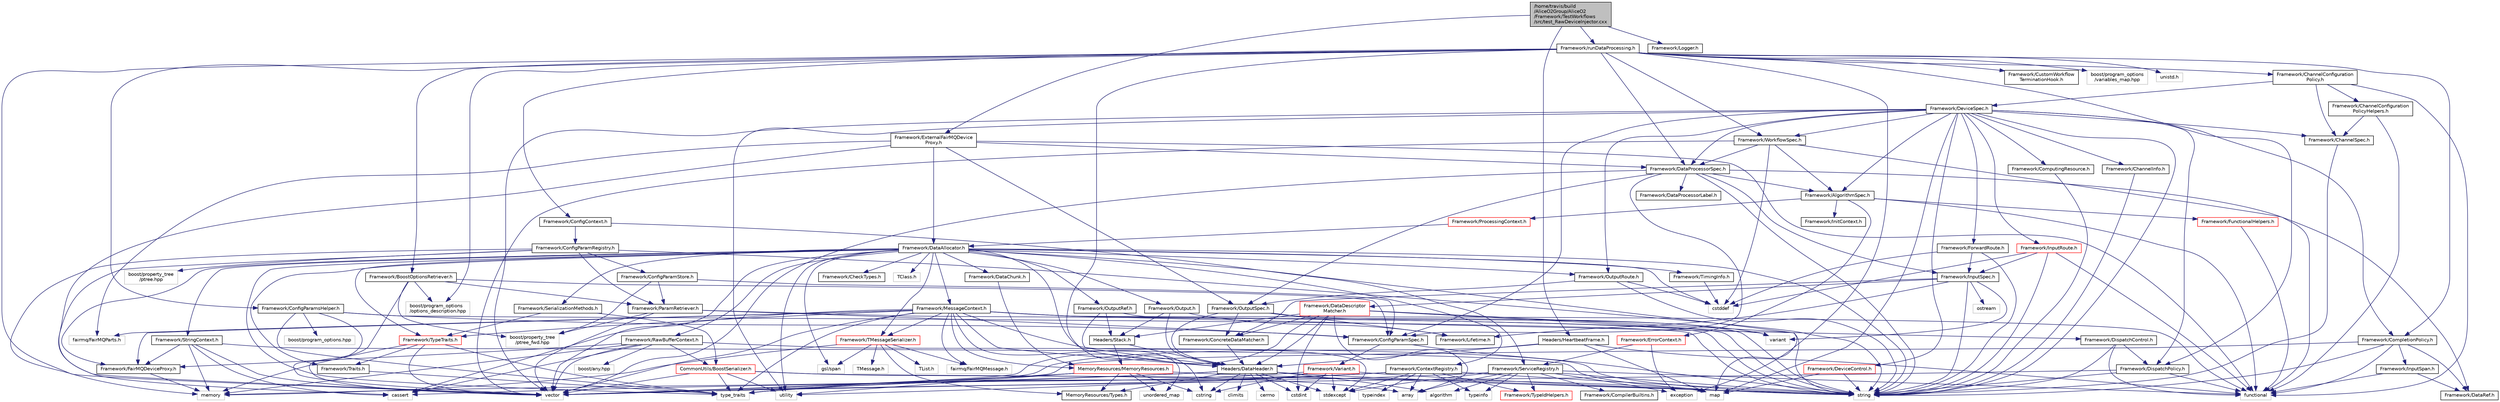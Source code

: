 digraph "/home/travis/build/AliceO2Group/AliceO2/Framework/TestWorkflows/src/test_RawDeviceInjector.cxx"
{
 // INTERACTIVE_SVG=YES
  bgcolor="transparent";
  edge [fontname="Helvetica",fontsize="10",labelfontname="Helvetica",labelfontsize="10"];
  node [fontname="Helvetica",fontsize="10",shape=record];
  Node0 [label="/home/travis/build\l/AliceO2Group/AliceO2\l/Framework/TestWorkflows\l/src/test_RawDeviceInjector.cxx",height=0.2,width=0.4,color="black", fillcolor="grey75", style="filled", fontcolor="black"];
  Node0 -> Node1 [color="midnightblue",fontsize="10",style="solid",fontname="Helvetica"];
  Node1 [label="Framework/runDataProcessing.h",height=0.2,width=0.4,color="black",URL="$db/dd0/runDataProcessing_8h.html"];
  Node1 -> Node2 [color="midnightblue",fontsize="10",style="solid",fontname="Helvetica"];
  Node2 [label="Framework/ChannelConfiguration\lPolicy.h",height=0.2,width=0.4,color="black",URL="$dd/d0f/ChannelConfigurationPolicy_8h.html"];
  Node2 -> Node3 [color="midnightblue",fontsize="10",style="solid",fontname="Helvetica"];
  Node3 [label="Framework/ChannelConfiguration\lPolicyHelpers.h",height=0.2,width=0.4,color="black",URL="$d6/d05/ChannelConfigurationPolicyHelpers_8h.html"];
  Node3 -> Node4 [color="midnightblue",fontsize="10",style="solid",fontname="Helvetica"];
  Node4 [label="Framework/ChannelSpec.h",height=0.2,width=0.4,color="black",URL="$d6/d72/ChannelSpec_8h.html"];
  Node4 -> Node5 [color="midnightblue",fontsize="10",style="solid",fontname="Helvetica"];
  Node5 [label="string",height=0.2,width=0.4,color="grey75"];
  Node3 -> Node6 [color="midnightblue",fontsize="10",style="solid",fontname="Helvetica"];
  Node6 [label="functional",height=0.2,width=0.4,color="grey75"];
  Node2 -> Node4 [color="midnightblue",fontsize="10",style="solid",fontname="Helvetica"];
  Node2 -> Node7 [color="midnightblue",fontsize="10",style="solid",fontname="Helvetica"];
  Node7 [label="Framework/DeviceSpec.h",height=0.2,width=0.4,color="black",URL="$df/de8/DeviceSpec_8h.html"];
  Node7 -> Node8 [color="midnightblue",fontsize="10",style="solid",fontname="Helvetica"];
  Node8 [label="Framework/WorkflowSpec.h",height=0.2,width=0.4,color="black",URL="$df/da1/WorkflowSpec_8h.html"];
  Node8 -> Node9 [color="midnightblue",fontsize="10",style="solid",fontname="Helvetica"];
  Node9 [label="Framework/DataProcessorSpec.h",height=0.2,width=0.4,color="black",URL="$d0/df4/DataProcessorSpec_8h.html"];
  Node9 -> Node10 [color="midnightblue",fontsize="10",style="solid",fontname="Helvetica"];
  Node10 [label="Framework/AlgorithmSpec.h",height=0.2,width=0.4,color="black",URL="$d0/d14/AlgorithmSpec_8h.html"];
  Node10 -> Node11 [color="midnightblue",fontsize="10",style="solid",fontname="Helvetica"];
  Node11 [label="Framework/ProcessingContext.h",height=0.2,width=0.4,color="red",URL="$de/d6a/ProcessingContext_8h.html"];
  Node11 -> Node94 [color="midnightblue",fontsize="10",style="solid",fontname="Helvetica"];
  Node94 [label="Framework/DataAllocator.h",height=0.2,width=0.4,color="black",URL="$d1/d28/DataAllocator_8h.html"];
  Node94 -> Node95 [color="midnightblue",fontsize="10",style="solid",fontname="Helvetica"];
  Node95 [label="Framework/ContextRegistry.h",height=0.2,width=0.4,color="black",URL="$df/d2f/ContextRegistry_8h.html"];
  Node95 -> Node96 [color="midnightblue",fontsize="10",style="solid",fontname="Helvetica"];
  Node96 [label="Framework/TypeIdHelpers.h",height=0.2,width=0.4,color="red",URL="$d2/d9a/TypeIdHelpers_8h.html"];
  Node95 -> Node99 [color="midnightblue",fontsize="10",style="solid",fontname="Helvetica"];
  Node99 [label="typeinfo",height=0.2,width=0.4,color="grey75"];
  Node95 -> Node100 [color="midnightblue",fontsize="10",style="solid",fontname="Helvetica"];
  Node100 [label="typeindex",height=0.2,width=0.4,color="grey75"];
  Node95 -> Node30 [color="midnightblue",fontsize="10",style="solid",fontname="Helvetica"];
  Node30 [label="type_traits",height=0.2,width=0.4,color="grey75"];
  Node95 -> Node5 [color="midnightblue",fontsize="10",style="solid",fontname="Helvetica"];
  Node95 -> Node57 [color="midnightblue",fontsize="10",style="solid",fontname="Helvetica"];
  Node57 [label="stdexcept",height=0.2,width=0.4,color="grey75"];
  Node95 -> Node31 [color="midnightblue",fontsize="10",style="solid",fontname="Helvetica"];
  Node31 [label="vector",height=0.2,width=0.4,color="grey75"];
  Node95 -> Node37 [color="midnightblue",fontsize="10",style="solid",fontname="Helvetica"];
  Node37 [label="utility",height=0.2,width=0.4,color="grey75"];
  Node95 -> Node38 [color="midnightblue",fontsize="10",style="solid",fontname="Helvetica"];
  Node38 [label="array",height=0.2,width=0.4,color="grey75"];
  Node94 -> Node101 [color="midnightblue",fontsize="10",style="solid",fontname="Helvetica"];
  Node101 [label="Framework/MessageContext.h",height=0.2,width=0.4,color="black",URL="$dc/dc4/MessageContext_8h.html"];
  Node101 -> Node102 [color="midnightblue",fontsize="10",style="solid",fontname="Helvetica"];
  Node102 [label="Framework/DispatchControl.h",height=0.2,width=0.4,color="black",URL="$dd/dda/DispatchControl_8h.html"];
  Node102 -> Node103 [color="midnightblue",fontsize="10",style="solid",fontname="Helvetica"];
  Node103 [label="Framework/DispatchPolicy.h",height=0.2,width=0.4,color="black",URL="$da/de6/DispatchPolicy_8h.html"];
  Node103 -> Node6 [color="midnightblue",fontsize="10",style="solid",fontname="Helvetica"];
  Node103 -> Node5 [color="midnightblue",fontsize="10",style="solid",fontname="Helvetica"];
  Node103 -> Node31 [color="midnightblue",fontsize="10",style="solid",fontname="Helvetica"];
  Node102 -> Node6 [color="midnightblue",fontsize="10",style="solid",fontname="Helvetica"];
  Node102 -> Node5 [color="midnightblue",fontsize="10",style="solid",fontname="Helvetica"];
  Node101 -> Node104 [color="midnightblue",fontsize="10",style="solid",fontname="Helvetica"];
  Node104 [label="Framework/FairMQDeviceProxy.h",height=0.2,width=0.4,color="black",URL="$d8/d71/FairMQDeviceProxy_8h.html"];
  Node104 -> Node24 [color="midnightblue",fontsize="10",style="solid",fontname="Helvetica"];
  Node24 [label="memory",height=0.2,width=0.4,color="grey75"];
  Node101 -> Node16 [color="midnightblue",fontsize="10",style="solid",fontname="Helvetica"];
  Node16 [label="Framework/TMessageSerializer.h",height=0.2,width=0.4,color="red",URL="$d8/d3c/TMessageSerializer_8h.html"];
  Node16 -> Node17 [color="midnightblue",fontsize="10",style="solid",fontname="Helvetica"];
  Node17 [label="fairmq/FairMQMessage.h",height=0.2,width=0.4,color="grey75"];
  Node16 -> Node18 [color="midnightblue",fontsize="10",style="solid",fontname="Helvetica"];
  Node18 [label="TList.h",height=0.2,width=0.4,color="grey75"];
  Node16 -> Node19 [color="midnightblue",fontsize="10",style="solid",fontname="Helvetica"];
  Node19 [label="TMessage.h",height=0.2,width=0.4,color="grey75"];
  Node16 -> Node23 [color="midnightblue",fontsize="10",style="solid",fontname="Helvetica"];
  Node23 [label="gsl/span",height=0.2,width=0.4,color="grey75"];
  Node16 -> Node24 [color="midnightblue",fontsize="10",style="solid",fontname="Helvetica"];
  Node16 -> Node26 [color="midnightblue",fontsize="10",style="solid",fontname="Helvetica"];
  Node26 [label="MemoryResources/Types.h",height=0.2,width=0.4,color="black",URL="$d7/df8/Types_8h.html"];
  Node101 -> Node29 [color="midnightblue",fontsize="10",style="solid",fontname="Helvetica"];
  Node29 [label="Framework/TypeTraits.h",height=0.2,width=0.4,color="red",URL="$d0/d95/TypeTraits_8h.html"];
  Node29 -> Node30 [color="midnightblue",fontsize="10",style="solid",fontname="Helvetica"];
  Node29 -> Node31 [color="midnightblue",fontsize="10",style="solid",fontname="Helvetica"];
  Node29 -> Node24 [color="midnightblue",fontsize="10",style="solid",fontname="Helvetica"];
  Node29 -> Node32 [color="midnightblue",fontsize="10",style="solid",fontname="Helvetica"];
  Node32 [label="Framework/Traits.h",height=0.2,width=0.4,color="black",URL="$db/d31/Traits_8h.html"];
  Node32 -> Node30 [color="midnightblue",fontsize="10",style="solid",fontname="Helvetica"];
  Node101 -> Node52 [color="midnightblue",fontsize="10",style="solid",fontname="Helvetica"];
  Node52 [label="Headers/DataHeader.h",height=0.2,width=0.4,color="black",URL="$dc/dcd/DataHeader_8h.html"];
  Node52 -> Node53 [color="midnightblue",fontsize="10",style="solid",fontname="Helvetica"];
  Node53 [label="cstdint",height=0.2,width=0.4,color="grey75"];
  Node52 -> Node24 [color="midnightblue",fontsize="10",style="solid",fontname="Helvetica"];
  Node52 -> Node54 [color="midnightblue",fontsize="10",style="solid",fontname="Helvetica"];
  Node54 [label="cassert",height=0.2,width=0.4,color="grey75"];
  Node52 -> Node55 [color="midnightblue",fontsize="10",style="solid",fontname="Helvetica"];
  Node55 [label="cstring",height=0.2,width=0.4,color="grey75"];
  Node52 -> Node56 [color="midnightblue",fontsize="10",style="solid",fontname="Helvetica"];
  Node56 [label="algorithm",height=0.2,width=0.4,color="grey75"];
  Node52 -> Node57 [color="midnightblue",fontsize="10",style="solid",fontname="Helvetica"];
  Node52 -> Node5 [color="midnightblue",fontsize="10",style="solid",fontname="Helvetica"];
  Node52 -> Node58 [color="midnightblue",fontsize="10",style="solid",fontname="Helvetica"];
  Node58 [label="climits",height=0.2,width=0.4,color="grey75"];
  Node52 -> Node26 [color="midnightblue",fontsize="10",style="solid",fontname="Helvetica"];
  Node52 -> Node59 [color="midnightblue",fontsize="10",style="solid",fontname="Helvetica"];
  Node59 [label="cerrno",height=0.2,width=0.4,color="grey75"];
  Node101 -> Node69 [color="midnightblue",fontsize="10",style="solid",fontname="Helvetica"];
  Node69 [label="MemoryResources/MemoryResources.h",height=0.2,width=0.4,color="red",URL="$dc/d03/MemoryResources_8h.html"];
  Node69 -> Node55 [color="midnightblue",fontsize="10",style="solid",fontname="Helvetica"];
  Node69 -> Node5 [color="midnightblue",fontsize="10",style="solid",fontname="Helvetica"];
  Node69 -> Node30 [color="midnightblue",fontsize="10",style="solid",fontname="Helvetica"];
  Node69 -> Node37 [color="midnightblue",fontsize="10",style="solid",fontname="Helvetica"];
  Node69 -> Node31 [color="midnightblue",fontsize="10",style="solid",fontname="Helvetica"];
  Node69 -> Node74 [color="midnightblue",fontsize="10",style="solid",fontname="Helvetica"];
  Node74 [label="unordered_map",height=0.2,width=0.4,color="grey75"];
  Node69 -> Node26 [color="midnightblue",fontsize="10",style="solid",fontname="Helvetica"];
  Node101 -> Node17 [color="midnightblue",fontsize="10",style="solid",fontname="Helvetica"];
  Node101 -> Node105 [color="midnightblue",fontsize="10",style="solid",fontname="Helvetica"];
  Node105 [label="fairmq/FairMQParts.h",height=0.2,width=0.4,color="grey75"];
  Node101 -> Node54 [color="midnightblue",fontsize="10",style="solid",fontname="Helvetica"];
  Node101 -> Node6 [color="midnightblue",fontsize="10",style="solid",fontname="Helvetica"];
  Node101 -> Node57 [color="midnightblue",fontsize="10",style="solid",fontname="Helvetica"];
  Node101 -> Node5 [color="midnightblue",fontsize="10",style="solid",fontname="Helvetica"];
  Node101 -> Node30 [color="midnightblue",fontsize="10",style="solid",fontname="Helvetica"];
  Node101 -> Node74 [color="midnightblue",fontsize="10",style="solid",fontname="Helvetica"];
  Node101 -> Node31 [color="midnightblue",fontsize="10",style="solid",fontname="Helvetica"];
  Node94 -> Node106 [color="midnightblue",fontsize="10",style="solid",fontname="Helvetica"];
  Node106 [label="Framework/StringContext.h",height=0.2,width=0.4,color="black",URL="$dd/df6/StringContext_8h.html"];
  Node106 -> Node104 [color="midnightblue",fontsize="10",style="solid",fontname="Helvetica"];
  Node106 -> Node31 [color="midnightblue",fontsize="10",style="solid",fontname="Helvetica"];
  Node106 -> Node54 [color="midnightblue",fontsize="10",style="solid",fontname="Helvetica"];
  Node106 -> Node5 [color="midnightblue",fontsize="10",style="solid",fontname="Helvetica"];
  Node106 -> Node24 [color="midnightblue",fontsize="10",style="solid",fontname="Helvetica"];
  Node94 -> Node107 [color="midnightblue",fontsize="10",style="solid",fontname="Helvetica"];
  Node107 [label="Framework/RawBufferContext.h",height=0.2,width=0.4,color="black",URL="$d8/d25/RawBufferContext_8h.html",tooltip=" "];
  Node107 -> Node104 [color="midnightblue",fontsize="10",style="solid",fontname="Helvetica"];
  Node107 -> Node36 [color="midnightblue",fontsize="10",style="solid",fontname="Helvetica"];
  Node36 [label="CommonUtils/BoostSerializer.h",height=0.2,width=0.4,color="red",URL="$d7/d91/BoostSerializer_8h.html",tooltip="Templatised boost serializer/deserializer for containers and base types. "];
  Node36 -> Node37 [color="midnightblue",fontsize="10",style="solid",fontname="Helvetica"];
  Node36 -> Node30 [color="midnightblue",fontsize="10",style="solid",fontname="Helvetica"];
  Node36 -> Node38 [color="midnightblue",fontsize="10",style="solid",fontname="Helvetica"];
  Node36 -> Node31 [color="midnightblue",fontsize="10",style="solid",fontname="Helvetica"];
  Node36 -> Node40 [color="midnightblue",fontsize="10",style="solid",fontname="Helvetica"];
  Node40 [label="map",height=0.2,width=0.4,color="grey75"];
  Node107 -> Node31 [color="midnightblue",fontsize="10",style="solid",fontname="Helvetica"];
  Node107 -> Node54 [color="midnightblue",fontsize="10",style="solid",fontname="Helvetica"];
  Node107 -> Node5 [color="midnightblue",fontsize="10",style="solid",fontname="Helvetica"];
  Node107 -> Node24 [color="midnightblue",fontsize="10",style="solid",fontname="Helvetica"];
  Node107 -> Node108 [color="midnightblue",fontsize="10",style="solid",fontname="Helvetica"];
  Node108 [label="boost/any.hpp",height=0.2,width=0.4,color="grey75"];
  Node94 -> Node82 [color="midnightblue",fontsize="10",style="solid",fontname="Helvetica"];
  Node82 [label="Framework/Output.h",height=0.2,width=0.4,color="black",URL="$d3/ddf/Output_8h.html"];
  Node82 -> Node52 [color="midnightblue",fontsize="10",style="solid",fontname="Helvetica"];
  Node82 -> Node60 [color="midnightblue",fontsize="10",style="solid",fontname="Helvetica"];
  Node60 [label="Framework/Lifetime.h",height=0.2,width=0.4,color="black",URL="$dc/dca/Lifetime_8h.html"];
  Node82 -> Node68 [color="midnightblue",fontsize="10",style="solid",fontname="Helvetica"];
  Node68 [label="Headers/Stack.h",height=0.2,width=0.4,color="black",URL="$d4/d00/Headers_2include_2Headers_2Stack_8h.html"];
  Node68 -> Node69 [color="midnightblue",fontsize="10",style="solid",fontname="Helvetica"];
  Node68 -> Node52 [color="midnightblue",fontsize="10",style="solid",fontname="Helvetica"];
  Node94 -> Node109 [color="midnightblue",fontsize="10",style="solid",fontname="Helvetica"];
  Node109 [label="Framework/OutputRef.h",height=0.2,width=0.4,color="black",URL="$d6/d5a/OutputRef_8h.html"];
  Node109 -> Node52 [color="midnightblue",fontsize="10",style="solid",fontname="Helvetica"];
  Node109 -> Node68 [color="midnightblue",fontsize="10",style="solid",fontname="Helvetica"];
  Node109 -> Node5 [color="midnightblue",fontsize="10",style="solid",fontname="Helvetica"];
  Node94 -> Node110 [color="midnightblue",fontsize="10",style="solid",fontname="Helvetica"];
  Node110 [label="Framework/OutputRoute.h",height=0.2,width=0.4,color="black",URL="$d6/df4/OutputRoute_8h.html"];
  Node110 -> Node51 [color="midnightblue",fontsize="10",style="solid",fontname="Helvetica"];
  Node51 [label="Framework/OutputSpec.h",height=0.2,width=0.4,color="black",URL="$db/d2d/OutputSpec_8h.html"];
  Node51 -> Node52 [color="midnightblue",fontsize="10",style="solid",fontname="Helvetica"];
  Node51 -> Node60 [color="midnightblue",fontsize="10",style="solid",fontname="Helvetica"];
  Node51 -> Node61 [color="midnightblue",fontsize="10",style="solid",fontname="Helvetica"];
  Node61 [label="Framework/ConcreteDataMatcher.h",height=0.2,width=0.4,color="black",URL="$d0/d1b/ConcreteDataMatcher_8h.html"];
  Node61 -> Node52 [color="midnightblue",fontsize="10",style="solid",fontname="Helvetica"];
  Node51 -> Node62 [color="midnightblue",fontsize="10",style="solid",fontname="Helvetica"];
  Node62 [label="variant",height=0.2,width=0.4,color="grey75"];
  Node110 -> Node89 [color="midnightblue",fontsize="10",style="solid",fontname="Helvetica"];
  Node89 [label="cstddef",height=0.2,width=0.4,color="grey75"];
  Node110 -> Node5 [color="midnightblue",fontsize="10",style="solid",fontname="Helvetica"];
  Node94 -> Node111 [color="midnightblue",fontsize="10",style="solid",fontname="Helvetica"];
  Node111 [label="Framework/DataChunk.h",height=0.2,width=0.4,color="black",URL="$d7/d31/DataChunk_8h.html"];
  Node111 -> Node69 [color="midnightblue",fontsize="10",style="solid",fontname="Helvetica"];
  Node94 -> Node104 [color="midnightblue",fontsize="10",style="solid",fontname="Helvetica"];
  Node94 -> Node112 [color="midnightblue",fontsize="10",style="solid",fontname="Helvetica"];
  Node112 [label="Framework/TimingInfo.h",height=0.2,width=0.4,color="black",URL="$da/d2b/TimingInfo_8h.html"];
  Node112 -> Node89 [color="midnightblue",fontsize="10",style="solid",fontname="Helvetica"];
  Node94 -> Node16 [color="midnightblue",fontsize="10",style="solid",fontname="Helvetica"];
  Node94 -> Node29 [color="midnightblue",fontsize="10",style="solid",fontname="Helvetica"];
  Node94 -> Node32 [color="midnightblue",fontsize="10",style="solid",fontname="Helvetica"];
  Node94 -> Node28 [color="midnightblue",fontsize="10",style="solid",fontname="Helvetica"];
  Node28 [label="Framework/SerializationMethods.h",height=0.2,width=0.4,color="black",URL="$d1/d53/SerializationMethods_8h.html",tooltip="Type wrappers for enfording a specific serialization method. "];
  Node28 -> Node29 [color="midnightblue",fontsize="10",style="solid",fontname="Helvetica"];
  Node28 -> Node36 [color="midnightblue",fontsize="10",style="solid",fontname="Helvetica"];
  Node94 -> Node84 [color="midnightblue",fontsize="10",style="solid",fontname="Helvetica"];
  Node84 [label="Framework/CheckTypes.h",height=0.2,width=0.4,color="black",URL="$d1/d00/CheckTypes_8h.html"];
  Node94 -> Node52 [color="midnightblue",fontsize="10",style="solid",fontname="Helvetica"];
  Node94 -> Node27 [color="midnightblue",fontsize="10",style="solid",fontname="Helvetica"];
  Node27 [label="TClass.h",height=0.2,width=0.4,color="grey75"];
  Node94 -> Node23 [color="midnightblue",fontsize="10",style="solid",fontname="Helvetica"];
  Node94 -> Node31 [color="midnightblue",fontsize="10",style="solid",fontname="Helvetica"];
  Node94 -> Node40 [color="midnightblue",fontsize="10",style="solid",fontname="Helvetica"];
  Node94 -> Node5 [color="midnightblue",fontsize="10",style="solid",fontname="Helvetica"];
  Node94 -> Node37 [color="midnightblue",fontsize="10",style="solid",fontname="Helvetica"];
  Node94 -> Node30 [color="midnightblue",fontsize="10",style="solid",fontname="Helvetica"];
  Node94 -> Node89 [color="midnightblue",fontsize="10",style="solid",fontname="Helvetica"];
  Node10 -> Node113 [color="midnightblue",fontsize="10",style="solid",fontname="Helvetica"];
  Node113 [label="Framework/ErrorContext.h",height=0.2,width=0.4,color="red",URL="$d7/dad/ErrorContext_8h.html"];
  Node113 -> Node114 [color="midnightblue",fontsize="10",style="solid",fontname="Helvetica"];
  Node114 [label="Framework/ServiceRegistry.h",height=0.2,width=0.4,color="black",URL="$d8/d17/ServiceRegistry_8h.html"];
  Node114 -> Node115 [color="midnightblue",fontsize="10",style="solid",fontname="Helvetica"];
  Node115 [label="Framework/CompilerBuiltins.h",height=0.2,width=0.4,color="black",URL="$d9/de8/CompilerBuiltins_8h.html"];
  Node114 -> Node96 [color="midnightblue",fontsize="10",style="solid",fontname="Helvetica"];
  Node114 -> Node56 [color="midnightblue",fontsize="10",style="solid",fontname="Helvetica"];
  Node114 -> Node38 [color="midnightblue",fontsize="10",style="solid",fontname="Helvetica"];
  Node114 -> Node93 [color="midnightblue",fontsize="10",style="solid",fontname="Helvetica"];
  Node93 [label="exception",height=0.2,width=0.4,color="grey75"];
  Node114 -> Node6 [color="midnightblue",fontsize="10",style="solid",fontname="Helvetica"];
  Node114 -> Node5 [color="midnightblue",fontsize="10",style="solid",fontname="Helvetica"];
  Node114 -> Node30 [color="midnightblue",fontsize="10",style="solid",fontname="Helvetica"];
  Node114 -> Node99 [color="midnightblue",fontsize="10",style="solid",fontname="Helvetica"];
  Node114 -> Node57 [color="midnightblue",fontsize="10",style="solid",fontname="Helvetica"];
  Node113 -> Node93 [color="midnightblue",fontsize="10",style="solid",fontname="Helvetica"];
  Node10 -> Node116 [color="midnightblue",fontsize="10",style="solid",fontname="Helvetica"];
  Node116 [label="Framework/InitContext.h",height=0.2,width=0.4,color="black",URL="$d4/d2b/InitContext_8h.html"];
  Node10 -> Node117 [color="midnightblue",fontsize="10",style="solid",fontname="Helvetica"];
  Node117 [label="Framework/FunctionalHelpers.h",height=0.2,width=0.4,color="red",URL="$de/d9b/FunctionalHelpers_8h.html"];
  Node117 -> Node6 [color="midnightblue",fontsize="10",style="solid",fontname="Helvetica"];
  Node10 -> Node6 [color="midnightblue",fontsize="10",style="solid",fontname="Helvetica"];
  Node9 -> Node119 [color="midnightblue",fontsize="10",style="solid",fontname="Helvetica"];
  Node119 [label="Framework/ConfigParamSpec.h",height=0.2,width=0.4,color="black",URL="$d0/d1c/ConfigParamSpec_8h.html"];
  Node119 -> Node120 [color="midnightblue",fontsize="10",style="solid",fontname="Helvetica"];
  Node120 [label="Framework/Variant.h",height=0.2,width=0.4,color="red",URL="$de/d56/Variant_8h.html"];
  Node120 -> Node30 [color="midnightblue",fontsize="10",style="solid",fontname="Helvetica"];
  Node120 -> Node55 [color="midnightblue",fontsize="10",style="solid",fontname="Helvetica"];
  Node120 -> Node53 [color="midnightblue",fontsize="10",style="solid",fontname="Helvetica"];
  Node120 -> Node57 [color="midnightblue",fontsize="10",style="solid",fontname="Helvetica"];
  Node120 -> Node5 [color="midnightblue",fontsize="10",style="solid",fontname="Helvetica"];
  Node119 -> Node5 [color="midnightblue",fontsize="10",style="solid",fontname="Helvetica"];
  Node9 -> Node123 [color="midnightblue",fontsize="10",style="solid",fontname="Helvetica"];
  Node123 [label="Framework/DataProcessorLabel.h",height=0.2,width=0.4,color="black",URL="$d1/df2/DataProcessorLabel_8h.html"];
  Node9 -> Node13 [color="midnightblue",fontsize="10",style="solid",fontname="Helvetica"];
  Node13 [label="Framework/DataRef.h",height=0.2,width=0.4,color="black",URL="$d5/dfb/DataRef_8h.html"];
  Node9 -> Node63 [color="midnightblue",fontsize="10",style="solid",fontname="Helvetica"];
  Node63 [label="Framework/InputSpec.h",height=0.2,width=0.4,color="black",URL="$d5/d3f/InputSpec_8h.html"];
  Node63 -> Node60 [color="midnightblue",fontsize="10",style="solid",fontname="Helvetica"];
  Node63 -> Node61 [color="midnightblue",fontsize="10",style="solid",fontname="Helvetica"];
  Node63 -> Node64 [color="midnightblue",fontsize="10",style="solid",fontname="Helvetica"];
  Node64 [label="Framework/DataDescriptor\lMatcher.h",height=0.2,width=0.4,color="red",URL="$d3/da3/DataDescriptorMatcher_8h.html"];
  Node64 -> Node61 [color="midnightblue",fontsize="10",style="solid",fontname="Helvetica"];
  Node64 -> Node52 [color="midnightblue",fontsize="10",style="solid",fontname="Helvetica"];
  Node64 -> Node68 [color="midnightblue",fontsize="10",style="solid",fontname="Helvetica"];
  Node64 -> Node38 [color="midnightblue",fontsize="10",style="solid",fontname="Helvetica"];
  Node64 -> Node53 [color="midnightblue",fontsize="10",style="solid",fontname="Helvetica"];
  Node64 -> Node5 [color="midnightblue",fontsize="10",style="solid",fontname="Helvetica"];
  Node64 -> Node62 [color="midnightblue",fontsize="10",style="solid",fontname="Helvetica"];
  Node64 -> Node31 [color="midnightblue",fontsize="10",style="solid",fontname="Helvetica"];
  Node63 -> Node5 [color="midnightblue",fontsize="10",style="solid",fontname="Helvetica"];
  Node63 -> Node81 [color="midnightblue",fontsize="10",style="solid",fontname="Helvetica"];
  Node81 [label="ostream",height=0.2,width=0.4,color="grey75"];
  Node63 -> Node62 [color="midnightblue",fontsize="10",style="solid",fontname="Helvetica"];
  Node9 -> Node51 [color="midnightblue",fontsize="10",style="solid",fontname="Helvetica"];
  Node9 -> Node5 [color="midnightblue",fontsize="10",style="solid",fontname="Helvetica"];
  Node9 -> Node31 [color="midnightblue",fontsize="10",style="solid",fontname="Helvetica"];
  Node8 -> Node10 [color="midnightblue",fontsize="10",style="solid",fontname="Helvetica"];
  Node8 -> Node31 [color="midnightblue",fontsize="10",style="solid",fontname="Helvetica"];
  Node8 -> Node6 [color="midnightblue",fontsize="10",style="solid",fontname="Helvetica"];
  Node8 -> Node89 [color="midnightblue",fontsize="10",style="solid",fontname="Helvetica"];
  Node7 -> Node124 [color="midnightblue",fontsize="10",style="solid",fontname="Helvetica"];
  Node124 [label="Framework/ComputingResource.h",height=0.2,width=0.4,color="black",URL="$d8/d62/ComputingResource_8h.html"];
  Node124 -> Node5 [color="midnightblue",fontsize="10",style="solid",fontname="Helvetica"];
  Node7 -> Node9 [color="midnightblue",fontsize="10",style="solid",fontname="Helvetica"];
  Node7 -> Node4 [color="midnightblue",fontsize="10",style="solid",fontname="Helvetica"];
  Node7 -> Node125 [color="midnightblue",fontsize="10",style="solid",fontname="Helvetica"];
  Node125 [label="Framework/ChannelInfo.h",height=0.2,width=0.4,color="black",URL="$dd/de5/ChannelInfo_8h.html"];
  Node125 -> Node5 [color="midnightblue",fontsize="10",style="solid",fontname="Helvetica"];
  Node7 -> Node126 [color="midnightblue",fontsize="10",style="solid",fontname="Helvetica"];
  Node126 [label="Framework/DeviceControl.h",height=0.2,width=0.4,color="red",URL="$d2/d2c/DeviceControl_8h.html"];
  Node126 -> Node40 [color="midnightblue",fontsize="10",style="solid",fontname="Helvetica"];
  Node126 -> Node5 [color="midnightblue",fontsize="10",style="solid",fontname="Helvetica"];
  Node7 -> Node10 [color="midnightblue",fontsize="10",style="solid",fontname="Helvetica"];
  Node7 -> Node119 [color="midnightblue",fontsize="10",style="solid",fontname="Helvetica"];
  Node7 -> Node128 [color="midnightblue",fontsize="10",style="solid",fontname="Helvetica"];
  Node128 [label="Framework/ForwardRoute.h",height=0.2,width=0.4,color="black",URL="$d7/d12/ForwardRoute_8h.html"];
  Node128 -> Node63 [color="midnightblue",fontsize="10",style="solid",fontname="Helvetica"];
  Node128 -> Node89 [color="midnightblue",fontsize="10",style="solid",fontname="Helvetica"];
  Node128 -> Node5 [color="midnightblue",fontsize="10",style="solid",fontname="Helvetica"];
  Node7 -> Node86 [color="midnightblue",fontsize="10",style="solid",fontname="Helvetica"];
  Node86 [label="Framework/InputRoute.h",height=0.2,width=0.4,color="red",URL="$d5/d19/InputRoute_8h.html"];
  Node86 -> Node63 [color="midnightblue",fontsize="10",style="solid",fontname="Helvetica"];
  Node86 -> Node89 [color="midnightblue",fontsize="10",style="solid",fontname="Helvetica"];
  Node86 -> Node5 [color="midnightblue",fontsize="10",style="solid",fontname="Helvetica"];
  Node86 -> Node6 [color="midnightblue",fontsize="10",style="solid",fontname="Helvetica"];
  Node7 -> Node110 [color="midnightblue",fontsize="10",style="solid",fontname="Helvetica"];
  Node7 -> Node129 [color="midnightblue",fontsize="10",style="solid",fontname="Helvetica"];
  Node129 [label="Framework/CompletionPolicy.h",height=0.2,width=0.4,color="black",URL="$df/dd6/CompletionPolicy_8h.html"];
  Node129 -> Node13 [color="midnightblue",fontsize="10",style="solid",fontname="Helvetica"];
  Node129 -> Node90 [color="midnightblue",fontsize="10",style="solid",fontname="Helvetica"];
  Node90 [label="Framework/InputSpan.h",height=0.2,width=0.4,color="black",URL="$da/d0f/InputSpan_8h.html"];
  Node90 -> Node13 [color="midnightblue",fontsize="10",style="solid",fontname="Helvetica"];
  Node90 -> Node6 [color="midnightblue",fontsize="10",style="solid",fontname="Helvetica"];
  Node129 -> Node6 [color="midnightblue",fontsize="10",style="solid",fontname="Helvetica"];
  Node129 -> Node5 [color="midnightblue",fontsize="10",style="solid",fontname="Helvetica"];
  Node129 -> Node31 [color="midnightblue",fontsize="10",style="solid",fontname="Helvetica"];
  Node7 -> Node103 [color="midnightblue",fontsize="10",style="solid",fontname="Helvetica"];
  Node7 -> Node31 [color="midnightblue",fontsize="10",style="solid",fontname="Helvetica"];
  Node7 -> Node5 [color="midnightblue",fontsize="10",style="solid",fontname="Helvetica"];
  Node7 -> Node40 [color="midnightblue",fontsize="10",style="solid",fontname="Helvetica"];
  Node7 -> Node37 [color="midnightblue",fontsize="10",style="solid",fontname="Helvetica"];
  Node2 -> Node6 [color="midnightblue",fontsize="10",style="solid",fontname="Helvetica"];
  Node1 -> Node129 [color="midnightblue",fontsize="10",style="solid",fontname="Helvetica"];
  Node1 -> Node103 [color="midnightblue",fontsize="10",style="solid",fontname="Helvetica"];
  Node1 -> Node130 [color="midnightblue",fontsize="10",style="solid",fontname="Helvetica"];
  Node130 [label="Framework/ConfigParamsHelper.h",height=0.2,width=0.4,color="black",URL="$dd/d2b/ConfigParamsHelper_8h.html"];
  Node130 -> Node119 [color="midnightblue",fontsize="10",style="solid",fontname="Helvetica"];
  Node130 -> Node131 [color="midnightblue",fontsize="10",style="solid",fontname="Helvetica"];
  Node131 [label="boost/program_options.hpp",height=0.2,width=0.4,color="grey75"];
  Node130 -> Node5 [color="midnightblue",fontsize="10",style="solid",fontname="Helvetica"];
  Node130 -> Node31 [color="midnightblue",fontsize="10",style="solid",fontname="Helvetica"];
  Node130 -> Node30 [color="midnightblue",fontsize="10",style="solid",fontname="Helvetica"];
  Node1 -> Node9 [color="midnightblue",fontsize="10",style="solid",fontname="Helvetica"];
  Node1 -> Node8 [color="midnightblue",fontsize="10",style="solid",fontname="Helvetica"];
  Node1 -> Node132 [color="midnightblue",fontsize="10",style="solid",fontname="Helvetica"];
  Node132 [label="Framework/ConfigContext.h",height=0.2,width=0.4,color="black",URL="$d7/d2e/ConfigContext_8h.html"];
  Node132 -> Node133 [color="midnightblue",fontsize="10",style="solid",fontname="Helvetica"];
  Node133 [label="Framework/ConfigParamRegistry.h",height=0.2,width=0.4,color="black",URL="$de/dc6/ConfigParamRegistry_8h.html"];
  Node133 -> Node134 [color="midnightblue",fontsize="10",style="solid",fontname="Helvetica"];
  Node134 [label="Framework/ParamRetriever.h",height=0.2,width=0.4,color="black",URL="$df/d72/ParamRetriever_8h.html"];
  Node134 -> Node119 [color="midnightblue",fontsize="10",style="solid",fontname="Helvetica"];
  Node134 -> Node135 [color="midnightblue",fontsize="10",style="solid",fontname="Helvetica"];
  Node135 [label="boost/property_tree\l/ptree_fwd.hpp",height=0.2,width=0.4,color="grey75"];
  Node134 -> Node5 [color="midnightblue",fontsize="10",style="solid",fontname="Helvetica"];
  Node134 -> Node31 [color="midnightblue",fontsize="10",style="solid",fontname="Helvetica"];
  Node133 -> Node136 [color="midnightblue",fontsize="10",style="solid",fontname="Helvetica"];
  Node136 [label="Framework/ConfigParamStore.h",height=0.2,width=0.4,color="black",URL="$dd/daf/ConfigParamStore_8h.html"];
  Node136 -> Node134 [color="midnightblue",fontsize="10",style="solid",fontname="Helvetica"];
  Node136 -> Node119 [color="midnightblue",fontsize="10",style="solid",fontname="Helvetica"];
  Node136 -> Node135 [color="midnightblue",fontsize="10",style="solid",fontname="Helvetica"];
  Node133 -> Node137 [color="midnightblue",fontsize="10",style="solid",fontname="Helvetica"];
  Node137 [label="boost/property_tree\l/ptree.hpp",height=0.2,width=0.4,color="grey75"];
  Node133 -> Node24 [color="midnightblue",fontsize="10",style="solid",fontname="Helvetica"];
  Node133 -> Node5 [color="midnightblue",fontsize="10",style="solid",fontname="Helvetica"];
  Node133 -> Node54 [color="midnightblue",fontsize="10",style="solid",fontname="Helvetica"];
  Node132 -> Node114 [color="midnightblue",fontsize="10",style="solid",fontname="Helvetica"];
  Node1 -> Node138 [color="midnightblue",fontsize="10",style="solid",fontname="Helvetica"];
  Node138 [label="Framework/BoostOptionsRetriever.h",height=0.2,width=0.4,color="black",URL="$d3/d7e/BoostOptionsRetriever_8h.html"];
  Node138 -> Node119 [color="midnightblue",fontsize="10",style="solid",fontname="Helvetica"];
  Node138 -> Node134 [color="midnightblue",fontsize="10",style="solid",fontname="Helvetica"];
  Node138 -> Node135 [color="midnightblue",fontsize="10",style="solid",fontname="Helvetica"];
  Node138 -> Node139 [color="midnightblue",fontsize="10",style="solid",fontname="Helvetica"];
  Node139 [label="boost/program_options\l/options_description.hpp",height=0.2,width=0.4,color="grey75"];
  Node138 -> Node31 [color="midnightblue",fontsize="10",style="solid",fontname="Helvetica"];
  Node1 -> Node140 [color="midnightblue",fontsize="10",style="solid",fontname="Helvetica"];
  Node140 [label="Framework/CustomWorkflow\lTerminationHook.h",height=0.2,width=0.4,color="black",URL="$da/def/CustomWorkflowTerminationHook_8h.html"];
  Node1 -> Node139 [color="midnightblue",fontsize="10",style="solid",fontname="Helvetica"];
  Node1 -> Node141 [color="midnightblue",fontsize="10",style="solid",fontname="Helvetica"];
  Node141 [label="boost/program_options\l/variables_map.hpp",height=0.2,width=0.4,color="grey75"];
  Node1 -> Node142 [color="midnightblue",fontsize="10",style="solid",fontname="Helvetica"];
  Node142 [label="unistd.h",height=0.2,width=0.4,color="grey75"];
  Node1 -> Node31 [color="midnightblue",fontsize="10",style="solid",fontname="Helvetica"];
  Node1 -> Node55 [color="midnightblue",fontsize="10",style="solid",fontname="Helvetica"];
  Node1 -> Node93 [color="midnightblue",fontsize="10",style="solid",fontname="Helvetica"];
  Node0 -> Node143 [color="midnightblue",fontsize="10",style="solid",fontname="Helvetica"];
  Node143 [label="Framework/ExternalFairMQDevice\lProxy.h",height=0.2,width=0.4,color="black",URL="$d6/d03/ExternalFairMQDeviceProxy_8h.html"];
  Node143 -> Node9 [color="midnightblue",fontsize="10",style="solid",fontname="Helvetica"];
  Node143 -> Node51 [color="midnightblue",fontsize="10",style="solid",fontname="Helvetica"];
  Node143 -> Node94 [color="midnightblue",fontsize="10",style="solid",fontname="Helvetica"];
  Node143 -> Node105 [color="midnightblue",fontsize="10",style="solid",fontname="Helvetica"];
  Node143 -> Node31 [color="midnightblue",fontsize="10",style="solid",fontname="Helvetica"];
  Node143 -> Node6 [color="midnightblue",fontsize="10",style="solid",fontname="Helvetica"];
  Node0 -> Node144 [color="midnightblue",fontsize="10",style="solid",fontname="Helvetica"];
  Node144 [label="Framework/Logger.h",height=0.2,width=0.4,color="black",URL="$dd/da4/Logger_8h.html"];
  Node0 -> Node145 [color="midnightblue",fontsize="10",style="solid",fontname="Helvetica"];
  Node145 [label="Headers/HeartbeatFrame.h",height=0.2,width=0.4,color="black",URL="$d2/d09/HeartbeatFrame_8h.html"];
  Node145 -> Node52 [color="midnightblue",fontsize="10",style="solid",fontname="Helvetica"];
  Node145 -> Node6 [color="midnightblue",fontsize="10",style="solid",fontname="Helvetica"];
  Node145 -> Node40 [color="midnightblue",fontsize="10",style="solid",fontname="Helvetica"];
  Node145 -> Node31 [color="midnightblue",fontsize="10",style="solid",fontname="Helvetica"];
}
